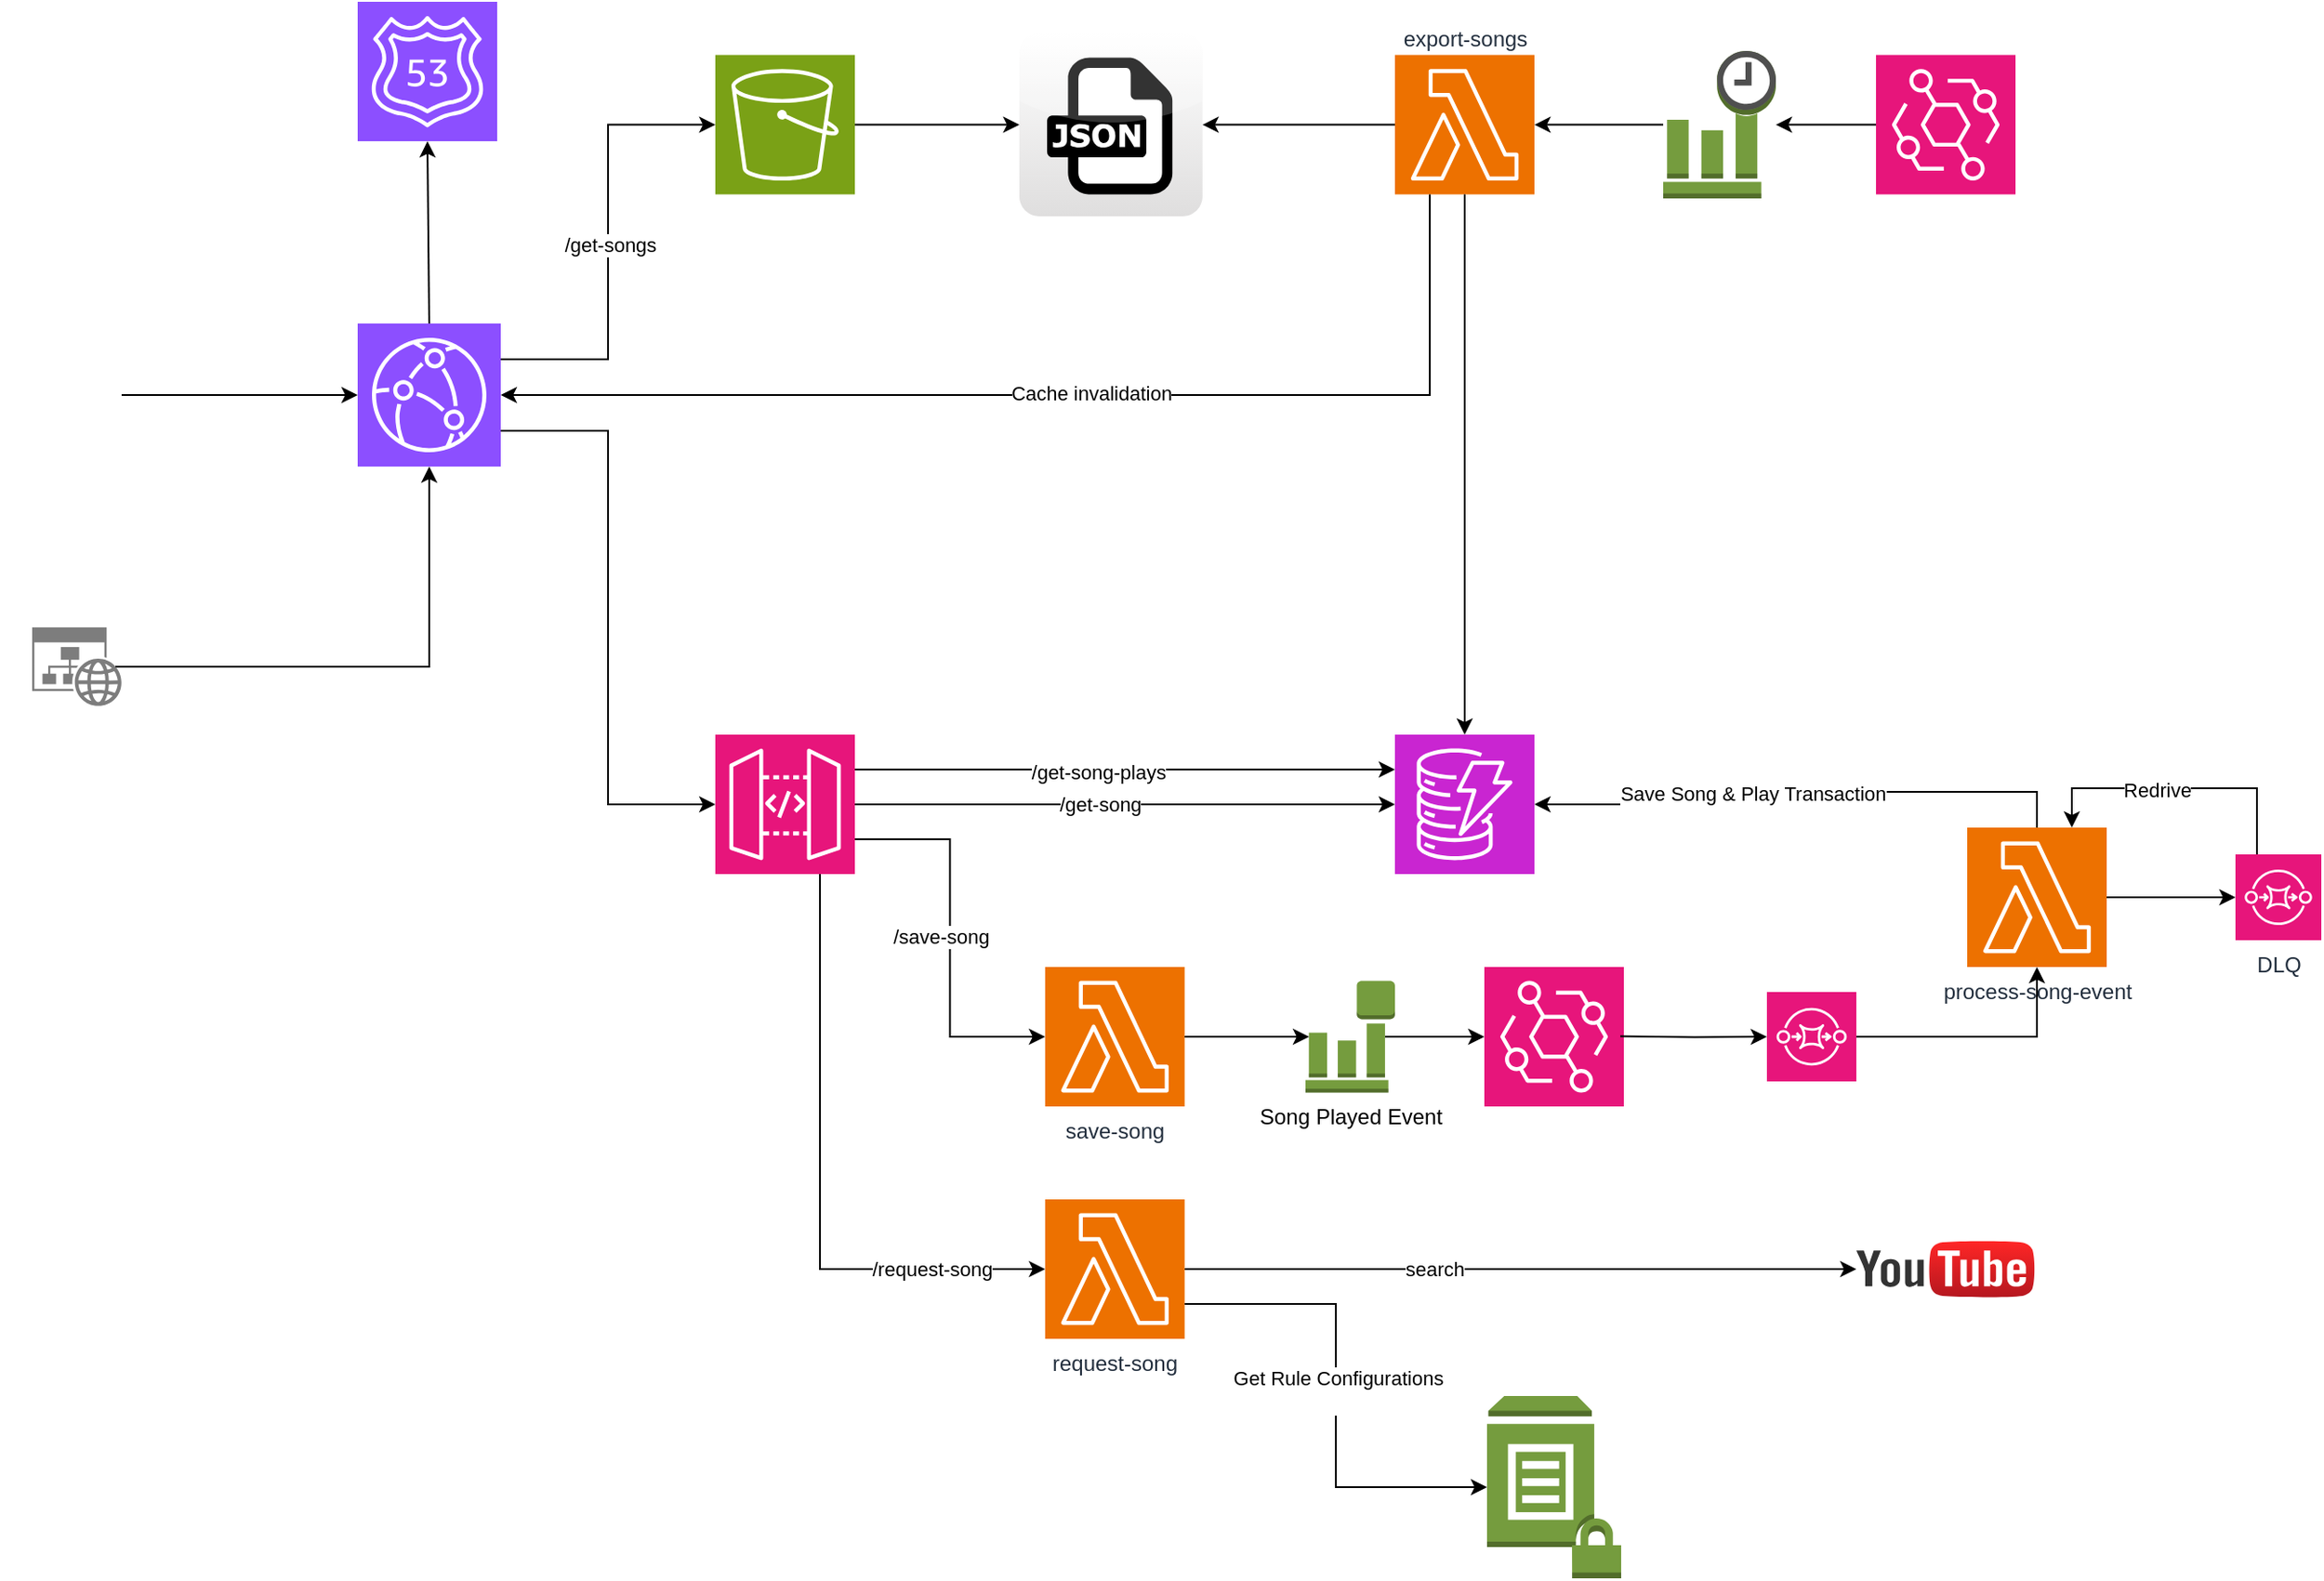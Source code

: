<mxfile version="24.7.17" pages="2">
  <diagram name="Song System API" id="7P1-5LUddxMdaVK0XYAh">
    <mxGraphModel dx="1105" dy="720" grid="1" gridSize="10" guides="1" tooltips="1" connect="1" arrows="1" fold="1" page="1" pageScale="1" pageWidth="850" pageHeight="1100" math="0" shadow="0">
      <root>
        <mxCell id="0" />
        <mxCell id="1" parent="0" />
        <mxCell id="2VL3G-0FK4CuiI1bKmZT-2" style="edgeStyle=orthogonalEdgeStyle;rounded=0;orthogonalLoop=1;jettySize=auto;html=1;exitX=1;exitY=0.75;exitDx=0;exitDy=0;exitPerimeter=0;entryX=0;entryY=0.5;entryDx=0;entryDy=0;entryPerimeter=0;" parent="1" source="IGP91h_cHpOLYnScG89x-1" target="2VL3G-0FK4CuiI1bKmZT-9" edge="1">
          <mxGeometry relative="1" as="geometry">
            <mxPoint x="435.0" y="352.97" as="targetPoint" />
          </mxGeometry>
        </mxCell>
        <mxCell id="IGP91h_cHpOLYnScG89x-1" value="" style="sketch=0;points=[[0,0,0],[0.25,0,0],[0.5,0,0],[0.75,0,0],[1,0,0],[0,1,0],[0.25,1,0],[0.5,1,0],[0.75,1,0],[1,1,0],[0,0.25,0],[0,0.5,0],[0,0.75,0],[1,0.25,0],[1,0.5,0],[1,0.75,0]];outlineConnect=0;fontColor=#232F3E;fillColor=#8C4FFF;strokeColor=#ffffff;dashed=0;verticalLabelPosition=bottom;verticalAlign=top;align=center;html=1;fontSize=12;fontStyle=0;aspect=fixed;shape=mxgraph.aws4.resourceIcon;resIcon=mxgraph.aws4.cloudfront;" parent="1" vertex="1">
          <mxGeometry x="250" y="220" width="80" height="80" as="geometry" />
        </mxCell>
        <mxCell id="IGP91h_cHpOLYnScG89x-2" value="" style="sketch=0;points=[[0,0,0],[0.25,0,0],[0.5,0,0],[0.75,0,0],[1,0,0],[0,1,0],[0.25,1,0],[0.5,1,0],[0.75,1,0],[1,1,0],[0,0.25,0],[0,0.5,0],[0,0.75,0],[1,0.25,0],[1,0.5,0],[1,0.75,0]];outlineConnect=0;fontColor=#232F3E;fillColor=#8C4FFF;strokeColor=#ffffff;dashed=0;verticalLabelPosition=bottom;verticalAlign=top;align=center;html=1;fontSize=12;fontStyle=0;aspect=fixed;shape=mxgraph.aws4.resourceIcon;resIcon=mxgraph.aws4.route_53;" parent="1" vertex="1">
          <mxGeometry x="250" y="40" width="78" height="78" as="geometry" />
        </mxCell>
        <mxCell id="2VL3G-0FK4CuiI1bKmZT-32" style="edgeStyle=orthogonalEdgeStyle;rounded=0;orthogonalLoop=1;jettySize=auto;html=1;exitX=1;exitY=0.5;exitDx=0;exitDy=0;exitPerimeter=0;" parent="1" source="2VL3G-0FK4CuiI1bKmZT-7" target="2VL3G-0FK4CuiI1bKmZT-12" edge="1">
          <mxGeometry relative="1" as="geometry" />
        </mxCell>
        <mxCell id="2VL3G-0FK4CuiI1bKmZT-7" value="" style="sketch=0;points=[[0,0,0],[0.25,0,0],[0.5,0,0],[0.75,0,0],[1,0,0],[0,1,0],[0.25,1,0],[0.5,1,0],[0.75,1,0],[1,1,0],[0,0.25,0],[0,0.5,0],[0,0.75,0],[1,0.25,0],[1,0.5,0],[1,0.75,0]];outlineConnect=0;fontColor=#232F3E;fillColor=#7AA116;strokeColor=#ffffff;dashed=0;verticalLabelPosition=bottom;verticalAlign=top;align=center;html=1;fontSize=12;fontStyle=0;aspect=fixed;shape=mxgraph.aws4.resourceIcon;resIcon=mxgraph.aws4.s3;" parent="1" vertex="1">
          <mxGeometry x="450" y="69.8" width="78" height="78" as="geometry" />
        </mxCell>
        <mxCell id="2VL3G-0FK4CuiI1bKmZT-8" style="edgeStyle=orthogonalEdgeStyle;rounded=0;orthogonalLoop=1;jettySize=auto;html=1;exitX=1;exitY=0.25;exitDx=0;exitDy=0;exitPerimeter=0;entryX=0;entryY=0.5;entryDx=0;entryDy=0;entryPerimeter=0;" parent="1" source="IGP91h_cHpOLYnScG89x-1" target="2VL3G-0FK4CuiI1bKmZT-7" edge="1">
          <mxGeometry relative="1" as="geometry" />
        </mxCell>
        <mxCell id="2VL3G-0FK4CuiI1bKmZT-14" value="/get-songs" style="edgeLabel;html=1;align=center;verticalAlign=middle;resizable=0;points=[];" parent="2VL3G-0FK4CuiI1bKmZT-8" vertex="1" connectable="0">
          <mxGeometry x="-0.01" y="-1" relative="1" as="geometry">
            <mxPoint as="offset" />
          </mxGeometry>
        </mxCell>
        <mxCell id="2VL3G-0FK4CuiI1bKmZT-25" style="edgeStyle=orthogonalEdgeStyle;rounded=0;orthogonalLoop=1;jettySize=auto;html=1;exitX=0.75;exitY=1;exitDx=0;exitDy=0;exitPerimeter=0;entryX=0;entryY=0.5;entryDx=0;entryDy=0;entryPerimeter=0;" parent="1" source="2VL3G-0FK4CuiI1bKmZT-9" target="2VL3G-0FK4CuiI1bKmZT-23" edge="1">
          <mxGeometry relative="1" as="geometry">
            <mxPoint x="520" y="590" as="targetPoint" />
          </mxGeometry>
        </mxCell>
        <mxCell id="2VL3G-0FK4CuiI1bKmZT-26" value="/request-song" style="edgeLabel;html=1;align=center;verticalAlign=middle;resizable=0;points=[];" parent="2VL3G-0FK4CuiI1bKmZT-25" vertex="1" connectable="0">
          <mxGeometry x="0.634" relative="1" as="geometry">
            <mxPoint as="offset" />
          </mxGeometry>
        </mxCell>
        <mxCell id="2VL3G-0FK4CuiI1bKmZT-9" value="" style="sketch=0;points=[[0,0,0],[0.25,0,0],[0.5,0,0],[0.75,0,0],[1,0,0],[0,1,0],[0.25,1,0],[0.5,1,0],[0.75,1,0],[1,1,0],[0,0.25,0],[0,0.5,0],[0,0.75,0],[1,0.25,0],[1,0.5,0],[1,0.75,0]];outlineConnect=0;fontColor=#232F3E;fillColor=#E7157B;strokeColor=#ffffff;dashed=0;verticalLabelPosition=bottom;verticalAlign=top;align=center;html=1;fontSize=12;fontStyle=0;aspect=fixed;shape=mxgraph.aws4.resourceIcon;resIcon=mxgraph.aws4.api_gateway;" parent="1" vertex="1">
          <mxGeometry x="450" y="450" width="78" height="78" as="geometry" />
        </mxCell>
        <mxCell id="2VL3G-0FK4CuiI1bKmZT-12" value="" style="dashed=0;outlineConnect=0;html=1;align=center;labelPosition=center;verticalLabelPosition=bottom;verticalAlign=top;shape=mxgraph.webicons.json;gradientColor=#DFDEDE" parent="1" vertex="1">
          <mxGeometry x="620" y="57.6" width="102.4" height="102.4" as="geometry" />
        </mxCell>
        <mxCell id="2VL3G-0FK4CuiI1bKmZT-13" value="" style="sketch=0;points=[[0,0,0],[0.25,0,0],[0.5,0,0],[0.75,0,0],[1,0,0],[0,1,0],[0.25,1,0],[0.5,1,0],[0.75,1,0],[1,1,0],[0,0.25,0],[0,0.5,0],[0,0.75,0],[1,0.25,0],[1,0.5,0],[1,0.75,0]];outlineConnect=0;fontColor=#232F3E;fillColor=#C925D1;strokeColor=#ffffff;dashed=0;verticalLabelPosition=bottom;verticalAlign=top;align=center;html=1;fontSize=12;fontStyle=0;aspect=fixed;shape=mxgraph.aws4.resourceIcon;resIcon=mxgraph.aws4.dynamodb;" parent="1" vertex="1">
          <mxGeometry x="830" y="450" width="78" height="78" as="geometry" />
        </mxCell>
        <mxCell id="2VL3G-0FK4CuiI1bKmZT-15" style="edgeStyle=orthogonalEdgeStyle;rounded=0;orthogonalLoop=1;jettySize=auto;html=1;exitX=1;exitY=0.25;exitDx=0;exitDy=0;exitPerimeter=0;entryX=0;entryY=0.25;entryDx=0;entryDy=0;entryPerimeter=0;" parent="1" source="2VL3G-0FK4CuiI1bKmZT-9" target="2VL3G-0FK4CuiI1bKmZT-13" edge="1">
          <mxGeometry relative="1" as="geometry" />
        </mxCell>
        <mxCell id="2VL3G-0FK4CuiI1bKmZT-16" value="/get-song-plays" style="edgeLabel;html=1;align=center;verticalAlign=middle;resizable=0;points=[];" parent="2VL3G-0FK4CuiI1bKmZT-15" vertex="1" connectable="0">
          <mxGeometry x="-0.378" y="-1" relative="1" as="geometry">
            <mxPoint x="42" as="offset" />
          </mxGeometry>
        </mxCell>
        <mxCell id="2VL3G-0FK4CuiI1bKmZT-17" value="save-song" style="sketch=0;points=[[0,0,0],[0.25,0,0],[0.5,0,0],[0.75,0,0],[1,0,0],[0,1,0],[0.25,1,0],[0.5,1,0],[0.75,1,0],[1,1,0],[0,0.25,0],[0,0.5,0],[0,0.75,0],[1,0.25,0],[1,0.5,0],[1,0.75,0]];outlineConnect=0;fontColor=#232F3E;fillColor=#ED7100;strokeColor=#ffffff;dashed=0;verticalLabelPosition=bottom;verticalAlign=top;align=center;html=1;fontSize=12;fontStyle=0;aspect=fixed;shape=mxgraph.aws4.resourceIcon;resIcon=mxgraph.aws4.lambda;" parent="1" vertex="1">
          <mxGeometry x="634.4" y="580" width="78" height="78" as="geometry" />
        </mxCell>
        <mxCell id="2VL3G-0FK4CuiI1bKmZT-18" style="edgeStyle=orthogonalEdgeStyle;rounded=0;orthogonalLoop=1;jettySize=auto;html=1;exitX=1;exitY=0.75;exitDx=0;exitDy=0;exitPerimeter=0;entryX=0;entryY=0.5;entryDx=0;entryDy=0;entryPerimeter=0;" parent="1" source="2VL3G-0FK4CuiI1bKmZT-9" target="2VL3G-0FK4CuiI1bKmZT-17" edge="1">
          <mxGeometry relative="1" as="geometry" />
        </mxCell>
        <mxCell id="2VL3G-0FK4CuiI1bKmZT-19" value="/save-song" style="edgeLabel;html=1;align=center;verticalAlign=middle;resizable=0;points=[];" parent="2VL3G-0FK4CuiI1bKmZT-18" vertex="1" connectable="0">
          <mxGeometry x="-0.008" y="-5" relative="1" as="geometry">
            <mxPoint as="offset" />
          </mxGeometry>
        </mxCell>
        <mxCell id="2VL3G-0FK4CuiI1bKmZT-21" style="edgeStyle=orthogonalEdgeStyle;rounded=0;orthogonalLoop=1;jettySize=auto;html=1;exitX=1;exitY=0.5;exitDx=0;exitDy=0;exitPerimeter=0;entryX=0;entryY=0.5;entryDx=0;entryDy=0;entryPerimeter=0;" parent="1" source="2VL3G-0FK4CuiI1bKmZT-9" target="2VL3G-0FK4CuiI1bKmZT-13" edge="1">
          <mxGeometry relative="1" as="geometry" />
        </mxCell>
        <mxCell id="2VL3G-0FK4CuiI1bKmZT-22" value="/get-song" style="edgeLabel;html=1;align=center;verticalAlign=middle;resizable=0;points=[];" parent="2VL3G-0FK4CuiI1bKmZT-21" vertex="1" connectable="0">
          <mxGeometry x="-0.265" y="-2" relative="1" as="geometry">
            <mxPoint x="26" y="-2" as="offset" />
          </mxGeometry>
        </mxCell>
        <mxCell id="2VL3G-0FK4CuiI1bKmZT-27" style="edgeStyle=orthogonalEdgeStyle;rounded=0;orthogonalLoop=1;jettySize=auto;html=1;exitX=1;exitY=0.5;exitDx=0;exitDy=0;exitPerimeter=0;" parent="1" source="2VL3G-0FK4CuiI1bKmZT-23" target="2VL3G-0FK4CuiI1bKmZT-24" edge="1">
          <mxGeometry relative="1" as="geometry">
            <mxPoint x="800" y="749" as="targetPoint" />
          </mxGeometry>
        </mxCell>
        <mxCell id="2VL3G-0FK4CuiI1bKmZT-28" value="search" style="edgeLabel;html=1;align=center;verticalAlign=middle;resizable=0;points=[];" parent="2VL3G-0FK4CuiI1bKmZT-27" vertex="1" connectable="0">
          <mxGeometry x="-0.258" relative="1" as="geometry">
            <mxPoint as="offset" />
          </mxGeometry>
        </mxCell>
        <mxCell id="2VL3G-0FK4CuiI1bKmZT-23" value="request-song" style="sketch=0;points=[[0,0,0],[0.25,0,0],[0.5,0,0],[0.75,0,0],[1,0,0],[0,1,0],[0.25,1,0],[0.5,1,0],[0.75,1,0],[1,1,0],[0,0.25,0],[0,0.5,0],[0,0.75,0],[1,0.25,0],[1,0.5,0],[1,0.75,0]];outlineConnect=0;fontColor=#232F3E;fillColor=#ED7100;strokeColor=#ffffff;dashed=0;verticalLabelPosition=bottom;verticalAlign=top;align=center;html=1;fontSize=12;fontStyle=0;aspect=fixed;shape=mxgraph.aws4.resourceIcon;resIcon=mxgraph.aws4.lambda;" parent="1" vertex="1">
          <mxGeometry x="634.4" y="710" width="78" height="78" as="geometry" />
        </mxCell>
        <mxCell id="2VL3G-0FK4CuiI1bKmZT-24" value="" style="dashed=0;outlineConnect=0;html=1;align=center;labelPosition=center;verticalLabelPosition=bottom;verticalAlign=top;shape=mxgraph.weblogos.youtube;fillColor=#FF2626;gradientColor=#B5171F" parent="1" vertex="1">
          <mxGeometry x="1088" y="733.05" width="100" height="31.9" as="geometry" />
        </mxCell>
        <mxCell id="2VL3G-0FK4CuiI1bKmZT-31" style="edgeStyle=orthogonalEdgeStyle;rounded=0;orthogonalLoop=1;jettySize=auto;html=1;exitX=0;exitY=0.5;exitDx=0;exitDy=0;exitPerimeter=0;" parent="1" source="2VL3G-0FK4CuiI1bKmZT-29" target="2VL3G-0FK4CuiI1bKmZT-12" edge="1">
          <mxGeometry relative="1" as="geometry" />
        </mxCell>
        <mxCell id="2VL3G-0FK4CuiI1bKmZT-29" value="export-songs" style="sketch=0;points=[[0,0,0],[0.25,0,0],[0.5,0,0],[0.75,0,0],[1,0,0],[0,1,0],[0.25,1,0],[0.5,1,0],[0.75,1,0],[1,1,0],[0,0.25,0],[0,0.5,0],[0,0.75,0],[1,0.25,0],[1,0.5,0],[1,0.75,0]];outlineConnect=0;fontColor=#232F3E;fillColor=#ED7100;strokeColor=#ffffff;dashed=0;verticalLabelPosition=top;verticalAlign=bottom;align=center;html=1;fontSize=12;fontStyle=0;aspect=fixed;shape=mxgraph.aws4.resourceIcon;resIcon=mxgraph.aws4.lambda;labelPosition=center;" parent="1" vertex="1">
          <mxGeometry x="830" y="69.8" width="78" height="78" as="geometry" />
        </mxCell>
        <mxCell id="2VL3G-0FK4CuiI1bKmZT-30" style="edgeStyle=orthogonalEdgeStyle;rounded=0;orthogonalLoop=1;jettySize=auto;html=1;exitX=0.5;exitY=1;exitDx=0;exitDy=0;exitPerimeter=0;entryX=0.5;entryY=0;entryDx=0;entryDy=0;entryPerimeter=0;" parent="1" source="2VL3G-0FK4CuiI1bKmZT-29" target="2VL3G-0FK4CuiI1bKmZT-13" edge="1">
          <mxGeometry relative="1" as="geometry" />
        </mxCell>
        <mxCell id="2VL3G-0FK4CuiI1bKmZT-33" value="" style="sketch=0;points=[[0,0,0],[0.25,0,0],[0.5,0,0],[0.75,0,0],[1,0,0],[0,1,0],[0.25,1,0],[0.5,1,0],[0.75,1,0],[1,1,0],[0,0.25,0],[0,0.5,0],[0,0.75,0],[1,0.25,0],[1,0.5,0],[1,0.75,0]];outlineConnect=0;fontColor=#232F3E;fillColor=#E7157B;strokeColor=#ffffff;dashed=0;verticalLabelPosition=bottom;verticalAlign=top;align=center;html=1;fontSize=12;fontStyle=0;aspect=fixed;shape=mxgraph.aws4.resourceIcon;resIcon=mxgraph.aws4.eventbridge;" parent="1" vertex="1">
          <mxGeometry x="1099" y="69.8" width="78" height="78" as="geometry" />
        </mxCell>
        <mxCell id="2VL3G-0FK4CuiI1bKmZT-34" style="edgeStyle=orthogonalEdgeStyle;rounded=0;orthogonalLoop=1;jettySize=auto;html=1;exitX=0;exitY=0.5;exitDx=0;exitDy=0;exitPerimeter=0;entryX=1;entryY=0.5;entryDx=0;entryDy=0;entryPerimeter=0;" parent="1" source="-T8zLmyoQoKM_eU66oDU-19" target="2VL3G-0FK4CuiI1bKmZT-29" edge="1">
          <mxGeometry relative="1" as="geometry" />
        </mxCell>
        <mxCell id="2VL3G-0FK4CuiI1bKmZT-42" style="edgeStyle=none;rounded=0;orthogonalLoop=1;jettySize=auto;html=1;exitX=0.5;exitY=0;exitDx=0;exitDy=0;exitPerimeter=0;entryX=0.5;entryY=1;entryDx=0;entryDy=0;entryPerimeter=0;" parent="1" source="IGP91h_cHpOLYnScG89x-1" target="IGP91h_cHpOLYnScG89x-2" edge="1">
          <mxGeometry relative="1" as="geometry" />
        </mxCell>
        <mxCell id="2VL3G-0FK4CuiI1bKmZT-43" value="" style="outlineConnect=0;dashed=0;verticalLabelPosition=bottom;verticalAlign=top;align=center;html=1;shape=mxgraph.aws3.parameter_store;fillColor=#759C3E;gradientColor=none;" parent="1" vertex="1">
          <mxGeometry x="881.5" y="820" width="75" height="102" as="geometry" />
        </mxCell>
        <mxCell id="2VL3G-0FK4CuiI1bKmZT-45" style="edgeStyle=orthogonalEdgeStyle;rounded=0;orthogonalLoop=1;jettySize=auto;html=1;exitX=1;exitY=0.75;exitDx=0;exitDy=0;exitPerimeter=0;entryX=0;entryY=0.5;entryDx=0;entryDy=0;entryPerimeter=0;" parent="1" source="2VL3G-0FK4CuiI1bKmZT-23" target="2VL3G-0FK4CuiI1bKmZT-43" edge="1">
          <mxGeometry relative="1" as="geometry" />
        </mxCell>
        <mxCell id="sdZgEBrUPHSbcFOROOqU-1" value="Get Rule Configurations&lt;div&gt;&lt;br&gt;&lt;/div&gt;" style="edgeLabel;html=1;align=center;verticalAlign=middle;resizable=0;points=[];" vertex="1" connectable="0" parent="2VL3G-0FK4CuiI1bKmZT-45">
          <mxGeometry x="-0.026" y="1" relative="1" as="geometry">
            <mxPoint as="offset" />
          </mxGeometry>
        </mxCell>
        <mxCell id="NtjBOqm6TF3TTWoHX7JR-1" value="" style="shape=image;html=1;verticalAlign=top;verticalLabelPosition=bottom;labelBackgroundColor=#ffffff;imageAspect=0;aspect=fixed;image=https://cdn4.iconfinder.com/data/icons/logos-brands-7/512/twitch-128.png" parent="1" vertex="1">
          <mxGeometry x="50" y="226" width="68" height="68" as="geometry" />
        </mxCell>
        <mxCell id="NtjBOqm6TF3TTWoHX7JR-5" style="edgeStyle=orthogonalEdgeStyle;rounded=0;orthogonalLoop=1;jettySize=auto;html=1;exitX=0.93;exitY=0.5;exitDx=0;exitDy=0;exitPerimeter=0;" parent="1" source="NtjBOqm6TF3TTWoHX7JR-3" target="IGP91h_cHpOLYnScG89x-1" edge="1">
          <mxGeometry relative="1" as="geometry" />
        </mxCell>
        <mxCell id="NtjBOqm6TF3TTWoHX7JR-3" value="" style="sketch=0;aspect=fixed;pointerEvents=1;shadow=0;dashed=0;html=1;strokeColor=none;labelPosition=center;verticalLabelPosition=bottom;verticalAlign=top;align=center;shape=mxgraph.mscae.enterprise.website_generic;fillColor=#7D7D7D;" parent="1" vertex="1">
          <mxGeometry x="68" y="390" width="50" height="44" as="geometry" />
        </mxCell>
        <mxCell id="NtjBOqm6TF3TTWoHX7JR-4" style="edgeStyle=orthogonalEdgeStyle;rounded=0;orthogonalLoop=1;jettySize=auto;html=1;exitX=1;exitY=0.5;exitDx=0;exitDy=0;entryX=0;entryY=0.5;entryDx=0;entryDy=0;entryPerimeter=0;" parent="1" source="NtjBOqm6TF3TTWoHX7JR-1" target="IGP91h_cHpOLYnScG89x-1" edge="1">
          <mxGeometry relative="1" as="geometry" />
        </mxCell>
        <mxCell id="PBPIr7hPZ9hgj1bcy6SO-1" style="edgeStyle=orthogonalEdgeStyle;rounded=0;orthogonalLoop=1;jettySize=auto;html=1;exitX=0.25;exitY=1;exitDx=0;exitDy=0;exitPerimeter=0;entryX=1;entryY=0.5;entryDx=0;entryDy=0;entryPerimeter=0;" parent="1" source="2VL3G-0FK4CuiI1bKmZT-29" target="IGP91h_cHpOLYnScG89x-1" edge="1">
          <mxGeometry relative="1" as="geometry" />
        </mxCell>
        <mxCell id="PBPIr7hPZ9hgj1bcy6SO-4" value="Cache invalidation" style="edgeLabel;html=1;align=center;verticalAlign=middle;resizable=0;points=[];" parent="PBPIr7hPZ9hgj1bcy6SO-1" vertex="1" connectable="0">
          <mxGeometry x="-0.045" y="-1" relative="1" as="geometry">
            <mxPoint as="offset" />
          </mxGeometry>
        </mxCell>
        <mxCell id="-T8zLmyoQoKM_eU66oDU-1" value="Song Played Event" style="outlineConnect=0;dashed=0;verticalLabelPosition=bottom;verticalAlign=top;align=center;html=1;shape=mxgraph.aws3.event_event_based;fillColor=#759C3E;gradientColor=none;" vertex="1" parent="1">
          <mxGeometry x="780" y="587.75" width="50" height="62.5" as="geometry" />
        </mxCell>
        <mxCell id="-T8zLmyoQoKM_eU66oDU-2" value="" style="sketch=0;points=[[0,0,0],[0.25,0,0],[0.5,0,0],[0.75,0,0],[1,0,0],[0,1,0],[0.25,1,0],[0.5,1,0],[0.75,1,0],[1,1,0],[0,0.25,0],[0,0.5,0],[0,0.75,0],[1,0.25,0],[1,0.5,0],[1,0.75,0]];outlineConnect=0;fontColor=#232F3E;fillColor=#E7157B;strokeColor=#ffffff;dashed=0;verticalLabelPosition=bottom;verticalAlign=top;align=center;html=1;fontSize=12;fontStyle=0;aspect=fixed;shape=mxgraph.aws4.resourceIcon;resIcon=mxgraph.aws4.eventbridge;" vertex="1" parent="1">
          <mxGeometry x="880" y="580" width="78" height="78" as="geometry" />
        </mxCell>
        <mxCell id="-T8zLmyoQoKM_eU66oDU-3" style="edgeStyle=orthogonalEdgeStyle;rounded=0;orthogonalLoop=1;jettySize=auto;html=1;exitX=1;exitY=0.5;exitDx=0;exitDy=0;exitPerimeter=0;entryX=0.04;entryY=0.5;entryDx=0;entryDy=0;entryPerimeter=0;" edge="1" parent="1" source="2VL3G-0FK4CuiI1bKmZT-17" target="-T8zLmyoQoKM_eU66oDU-1">
          <mxGeometry relative="1" as="geometry" />
        </mxCell>
        <mxCell id="-T8zLmyoQoKM_eU66oDU-4" style="edgeStyle=none;rounded=0;orthogonalLoop=1;jettySize=auto;html=1;exitX=0.89;exitY=0.5;exitDx=0;exitDy=0;exitPerimeter=0;entryX=0;entryY=0.5;entryDx=0;entryDy=0;entryPerimeter=0;" edge="1" parent="1" source="-T8zLmyoQoKM_eU66oDU-1" target="-T8zLmyoQoKM_eU66oDU-2">
          <mxGeometry relative="1" as="geometry" />
        </mxCell>
        <mxCell id="-T8zLmyoQoKM_eU66oDU-14" value="" style="edgeStyle=orthogonalEdgeStyle;rounded=0;orthogonalLoop=1;jettySize=auto;html=1;" edge="1" parent="1" source="-T8zLmyoQoKM_eU66oDU-5">
          <mxGeometry relative="1" as="geometry">
            <mxPoint x="1300" y="541.0" as="targetPoint" />
          </mxGeometry>
        </mxCell>
        <mxCell id="-T8zLmyoQoKM_eU66oDU-5" value="process-song-event" style="sketch=0;points=[[0,0,0],[0.25,0,0],[0.5,0,0],[0.75,0,0],[1,0,0],[0,1,0],[0.25,1,0],[0.5,1,0],[0.75,1,0],[1,1,0],[0,0.25,0],[0,0.5,0],[0,0.75,0],[1,0.25,0],[1,0.5,0],[1,0.75,0]];outlineConnect=0;fontColor=#232F3E;fillColor=#ED7100;strokeColor=#ffffff;dashed=0;verticalLabelPosition=bottom;verticalAlign=top;align=center;html=1;fontSize=12;fontStyle=0;aspect=fixed;shape=mxgraph.aws4.resourceIcon;resIcon=mxgraph.aws4.lambda;" vertex="1" parent="1">
          <mxGeometry x="1150" y="502" width="78" height="78" as="geometry" />
        </mxCell>
        <mxCell id="-T8zLmyoQoKM_eU66oDU-8" style="edgeStyle=orthogonalEdgeStyle;rounded=0;orthogonalLoop=1;jettySize=auto;html=1;exitX=1;exitY=0.5;exitDx=0;exitDy=0;exitPerimeter=0;entryX=0.5;entryY=1;entryDx=0;entryDy=0;entryPerimeter=0;" edge="1" parent="1" source="-T8zLmyoQoKM_eU66oDU-15" target="-T8zLmyoQoKM_eU66oDU-5">
          <mxGeometry relative="1" as="geometry">
            <mxPoint x="1100" y="619" as="sourcePoint" />
          </mxGeometry>
        </mxCell>
        <mxCell id="-T8zLmyoQoKM_eU66oDU-9" style="edgeStyle=orthogonalEdgeStyle;rounded=0;orthogonalLoop=1;jettySize=auto;html=1;exitX=0.5;exitY=0;exitDx=0;exitDy=0;exitPerimeter=0;entryX=1;entryY=0.5;entryDx=0;entryDy=0;entryPerimeter=0;" edge="1" parent="1" source="-T8zLmyoQoKM_eU66oDU-5" target="2VL3G-0FK4CuiI1bKmZT-13">
          <mxGeometry relative="1" as="geometry" />
        </mxCell>
        <mxCell id="-T8zLmyoQoKM_eU66oDU-10" value="Save Song &amp;amp; Play Transaction" style="edgeLabel;html=1;align=center;verticalAlign=middle;resizable=0;points=[];" vertex="1" connectable="0" parent="-T8zLmyoQoKM_eU66oDU-9">
          <mxGeometry x="0.171" y="1" relative="1" as="geometry">
            <mxPoint as="offset" />
          </mxGeometry>
        </mxCell>
        <mxCell id="-T8zLmyoQoKM_eU66oDU-12" value="" style="edgeStyle=orthogonalEdgeStyle;rounded=0;orthogonalLoop=1;jettySize=auto;html=1;exitX=1;exitY=0.5;exitDx=0;exitDy=0;exitPerimeter=0;" edge="1" parent="1" target="-T8zLmyoQoKM_eU66oDU-15">
          <mxGeometry relative="1" as="geometry">
            <mxPoint x="956" y="618.75" as="sourcePoint" />
            <mxPoint x="1010" y="600" as="targetPoint" />
          </mxGeometry>
        </mxCell>
        <mxCell id="-T8zLmyoQoKM_eU66oDU-15" value="" style="sketch=0;points=[[0,0,0],[0.25,0,0],[0.5,0,0],[0.75,0,0],[1,0,0],[0,1,0],[0.25,1,0],[0.5,1,0],[0.75,1,0],[1,1,0],[0,0.25,0],[0,0.5,0],[0,0.75,0],[1,0.25,0],[1,0.5,0],[1,0.75,0]];outlineConnect=0;fontColor=#232F3E;fillColor=#E7157B;strokeColor=#ffffff;dashed=0;verticalLabelPosition=bottom;verticalAlign=top;align=center;html=1;fontSize=12;fontStyle=0;aspect=fixed;shape=mxgraph.aws4.resourceIcon;resIcon=mxgraph.aws4.sqs;" vertex="1" parent="1">
          <mxGeometry x="1038" y="594" width="50" height="50" as="geometry" />
        </mxCell>
        <mxCell id="-T8zLmyoQoKM_eU66oDU-16" value="DLQ" style="sketch=0;points=[[0,0,0],[0.25,0,0],[0.5,0,0],[0.75,0,0],[1,0,0],[0,1,0],[0.25,1,0],[0.5,1,0],[0.75,1,0],[1,1,0],[0,0.25,0],[0,0.5,0],[0,0.75,0],[1,0.25,0],[1,0.5,0],[1,0.75,0]];outlineConnect=0;fontColor=#232F3E;fillColor=#E7157B;strokeColor=#ffffff;dashed=0;verticalLabelPosition=bottom;verticalAlign=top;align=center;html=1;fontSize=12;fontStyle=0;aspect=fixed;shape=mxgraph.aws4.resourceIcon;resIcon=mxgraph.aws4.sqs;" vertex="1" parent="1">
          <mxGeometry x="1300" y="517" width="48" height="48" as="geometry" />
        </mxCell>
        <mxCell id="-T8zLmyoQoKM_eU66oDU-17" style="edgeStyle=orthogonalEdgeStyle;rounded=0;orthogonalLoop=1;jettySize=auto;html=1;exitX=0.25;exitY=0;exitDx=0;exitDy=0;exitPerimeter=0;entryX=0.75;entryY=0;entryDx=0;entryDy=0;entryPerimeter=0;" edge="1" parent="1" source="-T8zLmyoQoKM_eU66oDU-16" target="-T8zLmyoQoKM_eU66oDU-5">
          <mxGeometry relative="1" as="geometry">
            <mxPoint x="1230" y="470" as="targetPoint" />
            <Array as="points">
              <mxPoint x="1312" y="480" />
              <mxPoint x="1208" y="480" />
            </Array>
          </mxGeometry>
        </mxCell>
        <mxCell id="-T8zLmyoQoKM_eU66oDU-18" value="Redrive" style="edgeLabel;html=1;align=center;verticalAlign=middle;resizable=0;points=[];" vertex="1" connectable="0" parent="-T8zLmyoQoKM_eU66oDU-17">
          <mxGeometry x="0.144" y="1" relative="1" as="geometry">
            <mxPoint as="offset" />
          </mxGeometry>
        </mxCell>
        <mxCell id="-T8zLmyoQoKM_eU66oDU-21" value="" style="edgeStyle=orthogonalEdgeStyle;rounded=0;orthogonalLoop=1;jettySize=auto;html=1;exitX=0;exitY=0.5;exitDx=0;exitDy=0;exitPerimeter=0;entryX=1;entryY=0.5;entryDx=0;entryDy=0;entryPerimeter=0;" edge="1" parent="1" source="2VL3G-0FK4CuiI1bKmZT-33" target="-T8zLmyoQoKM_eU66oDU-19">
          <mxGeometry relative="1" as="geometry">
            <mxPoint x="1099" y="109" as="sourcePoint" />
            <mxPoint x="908" y="109" as="targetPoint" />
          </mxGeometry>
        </mxCell>
        <mxCell id="-T8zLmyoQoKM_eU66oDU-19" value="" style="outlineConnect=0;dashed=0;verticalLabelPosition=bottom;verticalAlign=top;align=center;html=1;shape=mxgraph.aws3.event_time_based;fillColor=#759C3E;gradientColor=none;" vertex="1" parent="1">
          <mxGeometry x="980" y="67.55" width="63" height="82.5" as="geometry" />
        </mxCell>
      </root>
    </mxGraphModel>
  </diagram>
  <diagram id="VQ4Y5oHPyiHmP7uhcyO0" name="SOTN System API">
    <mxGraphModel dx="1567" dy="1005" grid="1" gridSize="10" guides="1" tooltips="1" connect="1" arrows="1" fold="1" page="1" pageScale="1" pageWidth="850" pageHeight="1100" math="0" shadow="0">
      <root>
        <mxCell id="0" />
        <mxCell id="1" parent="0" />
        <mxCell id="d9jR4iQIcVRkzN9nEGwW-1" style="edgeStyle=orthogonalEdgeStyle;rounded=0;orthogonalLoop=1;jettySize=auto;html=1;exitX=1;exitY=0.75;exitDx=0;exitDy=0;exitPerimeter=0;entryX=0;entryY=0.5;entryDx=0;entryDy=0;entryPerimeter=0;" parent="1" source="d9jR4iQIcVRkzN9nEGwW-2" target="d9jR4iQIcVRkzN9nEGwW-10" edge="1">
          <mxGeometry relative="1" as="geometry">
            <mxPoint x="455.0" y="452.97" as="targetPoint" />
          </mxGeometry>
        </mxCell>
        <mxCell id="d9jR4iQIcVRkzN9nEGwW-2" value="" style="sketch=0;points=[[0,0,0],[0.25,0,0],[0.5,0,0],[0.75,0,0],[1,0,0],[0,1,0],[0.25,1,0],[0.5,1,0],[0.75,1,0],[1,1,0],[0,0.25,0],[0,0.5,0],[0,0.75,0],[1,0.25,0],[1,0.5,0],[1,0.75,0]];outlineConnect=0;fontColor=#232F3E;fillColor=#8C4FFF;strokeColor=#ffffff;dashed=0;verticalLabelPosition=bottom;verticalAlign=top;align=center;html=1;fontSize=12;fontStyle=0;aspect=fixed;shape=mxgraph.aws4.resourceIcon;resIcon=mxgraph.aws4.cloudfront;" parent="1" vertex="1">
          <mxGeometry x="270" y="320" width="80" height="80" as="geometry" />
        </mxCell>
        <mxCell id="d9jR4iQIcVRkzN9nEGwW-3" value="" style="sketch=0;points=[[0,0,0],[0.25,0,0],[0.5,0,0],[0.75,0,0],[1,0,0],[0,1,0],[0.25,1,0],[0.5,1,0],[0.75,1,0],[1,1,0],[0,0.25,0],[0,0.5,0],[0,0.75,0],[1,0.25,0],[1,0.5,0],[1,0.75,0]];outlineConnect=0;fontColor=#232F3E;fillColor=#8C4FFF;strokeColor=#ffffff;dashed=0;verticalLabelPosition=bottom;verticalAlign=top;align=center;html=1;fontSize=12;fontStyle=0;aspect=fixed;shape=mxgraph.aws4.resourceIcon;resIcon=mxgraph.aws4.route_53;" parent="1" vertex="1">
          <mxGeometry x="270" y="140" width="78" height="78" as="geometry" />
        </mxCell>
        <mxCell id="d9jR4iQIcVRkzN9nEGwW-4" style="edgeStyle=orthogonalEdgeStyle;rounded=0;orthogonalLoop=1;jettySize=auto;html=1;exitX=1;exitY=0.5;exitDx=0;exitDy=0;exitPerimeter=0;" parent="1" source="d9jR4iQIcVRkzN9nEGwW-5" target="d9jR4iQIcVRkzN9nEGwW-11" edge="1">
          <mxGeometry relative="1" as="geometry" />
        </mxCell>
        <mxCell id="d9jR4iQIcVRkzN9nEGwW-5" value="" style="sketch=0;points=[[0,0,0],[0.25,0,0],[0.5,0,0],[0.75,0,0],[1,0,0],[0,1,0],[0.25,1,0],[0.5,1,0],[0.75,1,0],[1,1,0],[0,0.25,0],[0,0.5,0],[0,0.75,0],[1,0.25,0],[1,0.5,0],[1,0.75,0]];outlineConnect=0;fontColor=#232F3E;fillColor=#7AA116;strokeColor=#ffffff;dashed=0;verticalLabelPosition=bottom;verticalAlign=top;align=center;html=1;fontSize=12;fontStyle=0;aspect=fixed;shape=mxgraph.aws4.resourceIcon;resIcon=mxgraph.aws4.s3;" parent="1" vertex="1">
          <mxGeometry x="470" y="169.8" width="78" height="78" as="geometry" />
        </mxCell>
        <mxCell id="d9jR4iQIcVRkzN9nEGwW-6" style="edgeStyle=orthogonalEdgeStyle;rounded=0;orthogonalLoop=1;jettySize=auto;html=1;exitX=1;exitY=0.25;exitDx=0;exitDy=0;exitPerimeter=0;entryX=0;entryY=0.5;entryDx=0;entryDy=0;entryPerimeter=0;" parent="1" source="d9jR4iQIcVRkzN9nEGwW-2" target="d9jR4iQIcVRkzN9nEGwW-5" edge="1">
          <mxGeometry relative="1" as="geometry" />
        </mxCell>
        <mxCell id="d9jR4iQIcVRkzN9nEGwW-7" value="/get-songs" style="edgeLabel;html=1;align=center;verticalAlign=middle;resizable=0;points=[];" parent="d9jR4iQIcVRkzN9nEGwW-6" vertex="1" connectable="0">
          <mxGeometry x="-0.01" y="-1" relative="1" as="geometry">
            <mxPoint as="offset" />
          </mxGeometry>
        </mxCell>
        <mxCell id="d9jR4iQIcVRkzN9nEGwW-10" value="" style="sketch=0;points=[[0,0,0],[0.25,0,0],[0.5,0,0],[0.75,0,0],[1,0,0],[0,1,0],[0.25,1,0],[0.5,1,0],[0.75,1,0],[1,1,0],[0,0.25,0],[0,0.5,0],[0,0.75,0],[1,0.25,0],[1,0.5,0],[1,0.75,0]];outlineConnect=0;fontColor=#232F3E;fillColor=#E7157B;strokeColor=#ffffff;dashed=0;verticalLabelPosition=bottom;verticalAlign=top;align=center;html=1;fontSize=12;fontStyle=0;aspect=fixed;shape=mxgraph.aws4.resourceIcon;resIcon=mxgraph.aws4.api_gateway;" parent="1" vertex="1">
          <mxGeometry x="470" y="550" width="78" height="78" as="geometry" />
        </mxCell>
        <mxCell id="d9jR4iQIcVRkzN9nEGwW-11" value="" style="dashed=0;outlineConnect=0;html=1;align=center;labelPosition=center;verticalLabelPosition=bottom;verticalAlign=top;shape=mxgraph.webicons.json;gradientColor=#DFDEDE" parent="1" vertex="1">
          <mxGeometry x="640" y="157.6" width="102.4" height="102.4" as="geometry" />
        </mxCell>
        <mxCell id="d9jR4iQIcVRkzN9nEGwW-12" value="" style="sketch=0;points=[[0,0,0],[0.25,0,0],[0.5,0,0],[0.75,0,0],[1,0,0],[0,1,0],[0.25,1,0],[0.5,1,0],[0.75,1,0],[1,1,0],[0,0.25,0],[0,0.5,0],[0,0.75,0],[1,0.25,0],[1,0.5,0],[1,0.75,0]];outlineConnect=0;fontColor=#232F3E;fillColor=#C925D1;strokeColor=#ffffff;dashed=0;verticalLabelPosition=bottom;verticalAlign=top;align=center;html=1;fontSize=12;fontStyle=0;aspect=fixed;shape=mxgraph.aws4.resourceIcon;resIcon=mxgraph.aws4.dynamodb;" parent="1" vertex="1">
          <mxGeometry x="850" y="550" width="78" height="78" as="geometry" />
        </mxCell>
        <mxCell id="d9jR4iQIcVRkzN9nEGwW-32" value="" style="sketch=0;points=[[0,0,0],[0.25,0,0],[0.5,0,0],[0.75,0,0],[1,0,0],[0,1,0],[0.25,1,0],[0.5,1,0],[0.75,1,0],[1,1,0],[0,0.25,0],[0,0.5,0],[0,0.75,0],[1,0.25,0],[1,0.5,0],[1,0.75,0]];outlineConnect=0;fontColor=#232F3E;fillColor=#E7157B;strokeColor=#ffffff;dashed=0;verticalLabelPosition=bottom;verticalAlign=top;align=center;html=1;fontSize=12;fontStyle=0;aspect=fixed;shape=mxgraph.aws4.resourceIcon;resIcon=mxgraph.aws4.eventbridge;" parent="1" vertex="1">
          <mxGeometry x="595" y="390" width="78" height="78" as="geometry" />
        </mxCell>
        <mxCell id="d9jR4iQIcVRkzN9nEGwW-33" style="edgeStyle=orthogonalEdgeStyle;rounded=0;orthogonalLoop=1;jettySize=auto;html=1;exitX=0.75;exitY=0;exitDx=0;exitDy=0;exitPerimeter=0;entryX=0;entryY=0.5;entryDx=0;entryDy=0;entryPerimeter=0;" parent="1" source="d9jR4iQIcVRkzN9nEGwW-10" target="d9jR4iQIcVRkzN9nEGwW-32" edge="1">
          <mxGeometry relative="1" as="geometry" />
        </mxCell>
        <mxCell id="d9jR4iQIcVRkzN9nEGwW-34" value="/save-sotn-winner" style="edgeLabel;html=1;align=center;verticalAlign=middle;resizable=0;points=[];" parent="d9jR4iQIcVRkzN9nEGwW-33" vertex="1" connectable="0">
          <mxGeometry x="-0.259" y="-3" relative="1" as="geometry">
            <mxPoint as="offset" />
          </mxGeometry>
        </mxCell>
        <mxCell id="d9jR4iQIcVRkzN9nEGwW-35" value="" style="sketch=0;points=[[0,0,0],[0.25,0,0],[0.5,0,0],[0.75,0,0],[1,0,0],[0,1,0],[0.25,1,0],[0.5,1,0],[0.75,1,0],[1,1,0],[0,0.25,0],[0,0.5,0],[0,0.75,0],[1,0.25,0],[1,0.5,0],[1,0.75,0]];outlineConnect=0;fontColor=#232F3E;fillColor=#E7157B;strokeColor=#ffffff;dashed=0;verticalLabelPosition=bottom;verticalAlign=top;align=center;html=1;fontSize=12;fontStyle=0;aspect=fixed;shape=mxgraph.aws4.resourceIcon;resIcon=mxgraph.aws4.step_functions;" parent="1" vertex="1">
          <mxGeometry x="752" y="390" width="78" height="78" as="geometry" />
        </mxCell>
        <mxCell id="d9jR4iQIcVRkzN9nEGwW-36" style="edgeStyle=orthogonalEdgeStyle;rounded=0;orthogonalLoop=1;jettySize=auto;html=1;exitX=1;exitY=0.5;exitDx=0;exitDy=0;exitPerimeter=0;entryX=0;entryY=0.5;entryDx=0;entryDy=0;entryPerimeter=0;" parent="1" source="d9jR4iQIcVRkzN9nEGwW-32" target="d9jR4iQIcVRkzN9nEGwW-35" edge="1">
          <mxGeometry relative="1" as="geometry" />
        </mxCell>
        <mxCell id="d9jR4iQIcVRkzN9nEGwW-37" value="SOTN Won&lt;div&gt;Event&lt;/div&gt;" style="edgeLabel;html=1;align=center;verticalAlign=middle;resizable=0;points=[];" parent="d9jR4iQIcVRkzN9nEGwW-36" vertex="1" connectable="0">
          <mxGeometry x="-0.078" relative="1" as="geometry">
            <mxPoint as="offset" />
          </mxGeometry>
        </mxCell>
        <mxCell id="d9jR4iQIcVRkzN9nEGwW-38" style="edgeStyle=none;rounded=0;orthogonalLoop=1;jettySize=auto;html=1;exitX=0.5;exitY=0;exitDx=0;exitDy=0;exitPerimeter=0;entryX=0.5;entryY=1;entryDx=0;entryDy=0;entryPerimeter=0;" parent="1" source="d9jR4iQIcVRkzN9nEGwW-2" target="d9jR4iQIcVRkzN9nEGwW-3" edge="1">
          <mxGeometry relative="1" as="geometry" />
        </mxCell>
        <mxCell id="dQeXlir5mpHKKs4TOIZq-3" style="edgeStyle=orthogonalEdgeStyle;rounded=0;orthogonalLoop=1;jettySize=auto;html=1;exitX=1;exitY=0.5;exitDx=0;exitDy=0;" edge="1" parent="1" source="dQeXlir5mpHKKs4TOIZq-1" target="d9jR4iQIcVRkzN9nEGwW-2">
          <mxGeometry relative="1" as="geometry" />
        </mxCell>
        <mxCell id="dQeXlir5mpHKKs4TOIZq-1" value="" style="shape=image;html=1;verticalAlign=top;verticalLabelPosition=bottom;labelBackgroundColor=#ffffff;imageAspect=0;aspect=fixed;image=https://cdn4.iconfinder.com/data/icons/logos-brands-7/512/twitch-128.png" vertex="1" parent="1">
          <mxGeometry x="80" y="326" width="68" height="68" as="geometry" />
        </mxCell>
        <mxCell id="dQeXlir5mpHKKs4TOIZq-2" value="" style="sketch=0;aspect=fixed;pointerEvents=1;shadow=0;dashed=0;html=1;strokeColor=none;labelPosition=center;verticalLabelPosition=bottom;verticalAlign=top;align=center;shape=mxgraph.mscae.enterprise.website_generic;fillColor=#7D7D7D;" vertex="1" parent="1">
          <mxGeometry x="98" y="489" width="50" height="44" as="geometry" />
        </mxCell>
        <mxCell id="dQeXlir5mpHKKs4TOIZq-4" style="edgeStyle=orthogonalEdgeStyle;rounded=0;orthogonalLoop=1;jettySize=auto;html=1;exitX=0.93;exitY=0.5;exitDx=0;exitDy=0;exitPerimeter=0;entryX=0.5;entryY=1;entryDx=0;entryDy=0;entryPerimeter=0;" edge="1" parent="1" source="dQeXlir5mpHKKs4TOIZq-2" target="d9jR4iQIcVRkzN9nEGwW-2">
          <mxGeometry relative="1" as="geometry" />
        </mxCell>
      </root>
    </mxGraphModel>
  </diagram>
</mxfile>
